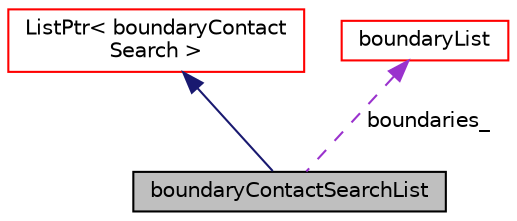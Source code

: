 digraph "boundaryContactSearchList"
{
 // LATEX_PDF_SIZE
  edge [fontname="Helvetica",fontsize="10",labelfontname="Helvetica",labelfontsize="10"];
  node [fontname="Helvetica",fontsize="10",shape=record];
  Node1 [label="boundaryContactSearchList",height=0.2,width=0.4,color="black", fillcolor="grey75", style="filled", fontcolor="black",tooltip=" "];
  Node2 -> Node1 [dir="back",color="midnightblue",fontsize="10",style="solid",fontname="Helvetica"];
  Node2 [label="ListPtr\< boundaryContact\lSearch \>",height=0.2,width=0.4,color="red", fillcolor="white", style="filled",URL="$classpFlow_1_1ListPtr.html",tooltip=" "];
  Node4 -> Node1 [dir="back",color="darkorchid3",fontsize="10",style="dashed",label=" boundaries_" ,fontname="Helvetica"];
  Node4 [label="boundaryList",height=0.2,width=0.4,color="red", fillcolor="white", style="filled",URL="$classpFlow_1_1boundaryList.html",tooltip=" "];
}
